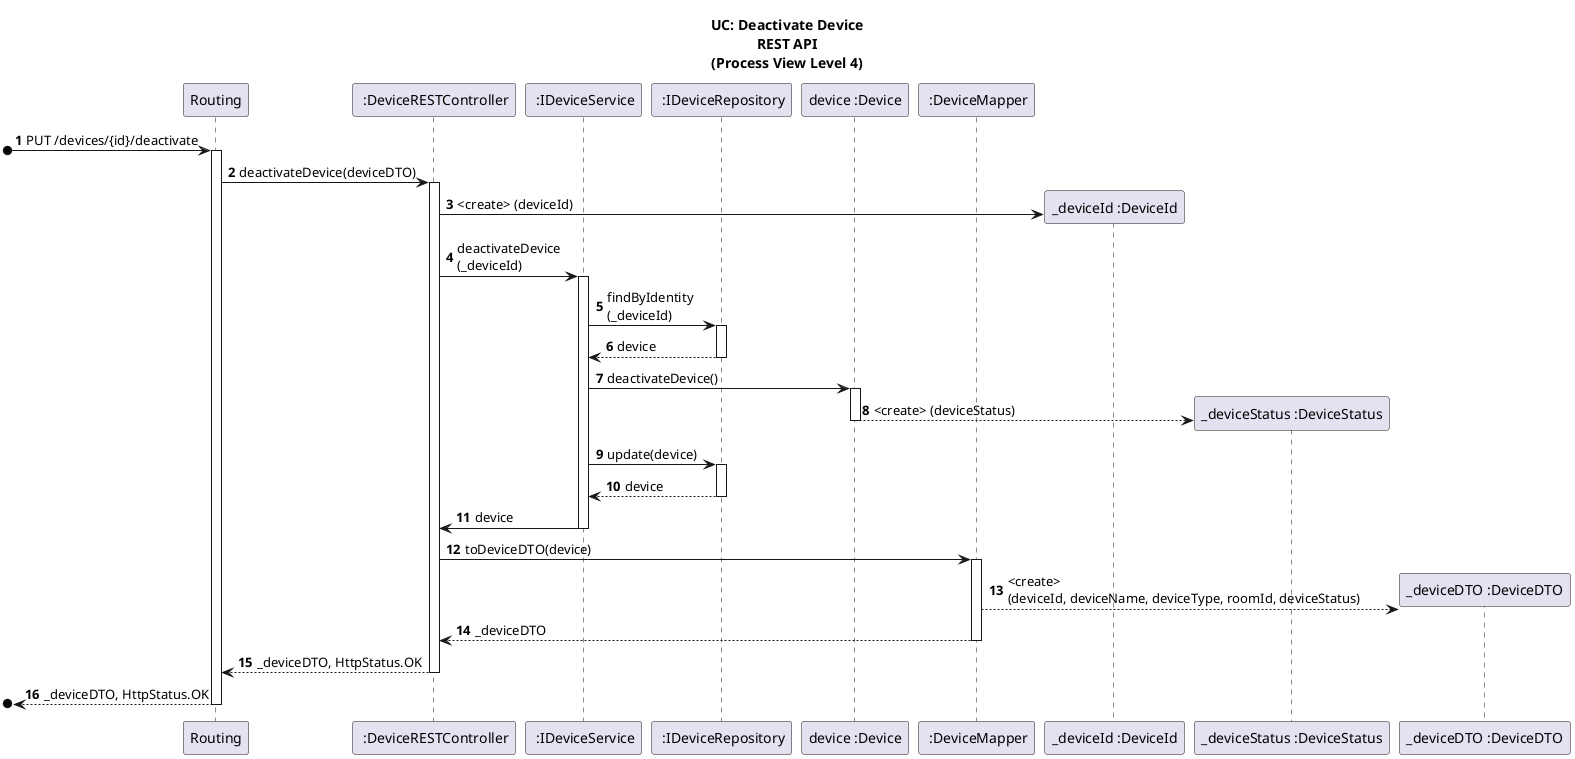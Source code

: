 @startuml
'https://plantuml.com/sequence-diagram

autonumber

title UC: Deactivate Device\nREST API\n(Process View Level 4)

/'
As a Power User [or Administrator], I want to deactivate a device, so that it is no
longer used. Nevertheless, it should be possible to access its configuration and
activity log.
'/

participant "Routing" as R
participant " :DeviceRESTController" as C1
participant " :IDeviceService" as S
participant " :IDeviceRepository" as DR
participant "device :Device" as D
participant " :DeviceMapper" as M
participant "_deviceId :DeviceId" as DI
participant "_deviceStatus :DeviceStatus" as DS
participant "_deviceDTO :DeviceDTO" as D2

[o-> R : PUT /devices/{id}/deactivate
activate R
R -> C1 : deactivateDevice(deviceDTO)
activate C1
C1 -> DI** : <create> (deviceId)

deactivate M
C1 -> S : deactivateDevice\n(_deviceId)
activate S
S -> DR : findByIdentity\n(_deviceId)
activate DR
DR --> S : device
deactivate DR
S -> D : deactivateDevice()
activate D
D --> DS** : <create> (deviceStatus)
deactivate D
S -> DR : update(device)
activate DR
DR --> S : device
deactivate DR
S -> C1 : device
deactivate S
C1 -> M : toDeviceDTO(device)
activate M
M --> D2** : <create>\n(deviceId, deviceName, deviceType, roomId, deviceStatus)
M --> C1 : _deviceDTO
deactivate M
C1 --> R : _deviceDTO, HttpStatus.OK
deactivate C1
[o<-- R : _deviceDTO, HttpStatus.OK
deactivate R

@enduml